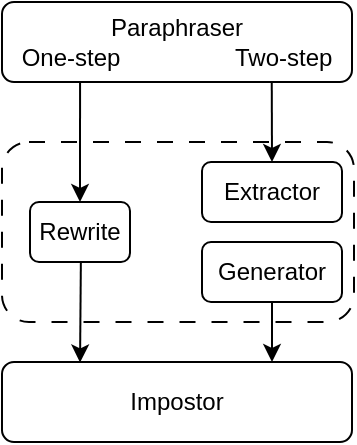 <mxfile version="28.1.1">
  <diagram name="Seite-1" id="K-lrnWluXdJqOK3KhnDc">
    <mxGraphModel dx="763" dy="439" grid="1" gridSize="10" guides="1" tooltips="1" connect="1" arrows="1" fold="1" page="1" pageScale="1" pageWidth="827" pageHeight="1169" math="0" shadow="0">
      <root>
        <mxCell id="0" />
        <mxCell id="1" parent="0" />
        <mxCell id="4RRTHDQ4PfOfC-i0tQ1k-1" value="&lt;div&gt;Paraphraser&lt;/div&gt;&lt;div&gt;One-step&lt;span style=&quot;white-space: pre;&quot;&gt;&#x9;&lt;/span&gt;&lt;span style=&quot;white-space: pre;&quot;&gt;&#x9;&lt;span style=&quot;white-space: pre;&quot;&gt;&#x9;&lt;/span&gt;&lt;/span&gt;Two-step&lt;/div&gt;" style="rounded=1;whiteSpace=wrap;html=1;" vertex="1" parent="1">
          <mxGeometry x="324" y="340" width="175" height="40" as="geometry" />
        </mxCell>
        <mxCell id="4RRTHDQ4PfOfC-i0tQ1k-2" value="" style="rounded=1;whiteSpace=wrap;html=1;dashed=1;dashPattern=8 8;" vertex="1" parent="1">
          <mxGeometry x="324" y="410" width="176" height="90" as="geometry" />
        </mxCell>
        <mxCell id="4RRTHDQ4PfOfC-i0tQ1k-3" value="Rewrite" style="rounded=1;whiteSpace=wrap;html=1;" vertex="1" parent="1">
          <mxGeometry x="338" y="440" width="50" height="30" as="geometry" />
        </mxCell>
        <mxCell id="4RRTHDQ4PfOfC-i0tQ1k-4" value="Extractor" style="rounded=1;whiteSpace=wrap;html=1;" vertex="1" parent="1">
          <mxGeometry x="424" y="420" width="70" height="30" as="geometry" />
        </mxCell>
        <mxCell id="4RRTHDQ4PfOfC-i0tQ1k-5" value="Generator" style="rounded=1;whiteSpace=wrap;html=1;" vertex="1" parent="1">
          <mxGeometry x="424" y="460" width="70" height="30" as="geometry" />
        </mxCell>
        <mxCell id="4RRTHDQ4PfOfC-i0tQ1k-6" value="Impostor" style="rounded=1;whiteSpace=wrap;html=1;" vertex="1" parent="1">
          <mxGeometry x="324" y="520" width="175" height="40" as="geometry" />
        </mxCell>
        <mxCell id="4RRTHDQ4PfOfC-i0tQ1k-7" value="" style="endArrow=classic;html=1;rounded=0;entryX=0.5;entryY=0;entryDx=0;entryDy=0;exitX=0.223;exitY=1;exitDx=0;exitDy=0;exitPerimeter=0;" edge="1" parent="1" source="4RRTHDQ4PfOfC-i0tQ1k-1" target="4RRTHDQ4PfOfC-i0tQ1k-3">
          <mxGeometry width="50" height="50" relative="1" as="geometry">
            <mxPoint x="390" y="390" as="sourcePoint" />
            <mxPoint x="440" y="340" as="targetPoint" />
          </mxGeometry>
        </mxCell>
        <mxCell id="4RRTHDQ4PfOfC-i0tQ1k-8" value="" style="endArrow=classic;html=1;rounded=0;exitX=0.223;exitY=1;exitDx=0;exitDy=0;exitPerimeter=0;" edge="1" parent="1">
          <mxGeometry width="50" height="50" relative="1" as="geometry">
            <mxPoint x="458.88" y="380" as="sourcePoint" />
            <mxPoint x="459" y="420" as="targetPoint" />
          </mxGeometry>
        </mxCell>
        <mxCell id="4RRTHDQ4PfOfC-i0tQ1k-9" value="" style="endArrow=classic;html=1;rounded=0;entryX=0.223;entryY=0.006;entryDx=0;entryDy=0;exitX=0.223;exitY=1;exitDx=0;exitDy=0;exitPerimeter=0;entryPerimeter=0;" edge="1" parent="1" target="4RRTHDQ4PfOfC-i0tQ1k-6">
          <mxGeometry width="50" height="50" relative="1" as="geometry">
            <mxPoint x="363.43" y="470" as="sourcePoint" />
            <mxPoint x="363.43" y="530" as="targetPoint" />
          </mxGeometry>
        </mxCell>
        <mxCell id="4RRTHDQ4PfOfC-i0tQ1k-10" value="" style="endArrow=classic;html=1;rounded=0;" edge="1" parent="1">
          <mxGeometry width="50" height="50" relative="1" as="geometry">
            <mxPoint x="459" y="490" as="sourcePoint" />
            <mxPoint x="459" y="520" as="targetPoint" />
          </mxGeometry>
        </mxCell>
      </root>
    </mxGraphModel>
  </diagram>
</mxfile>
